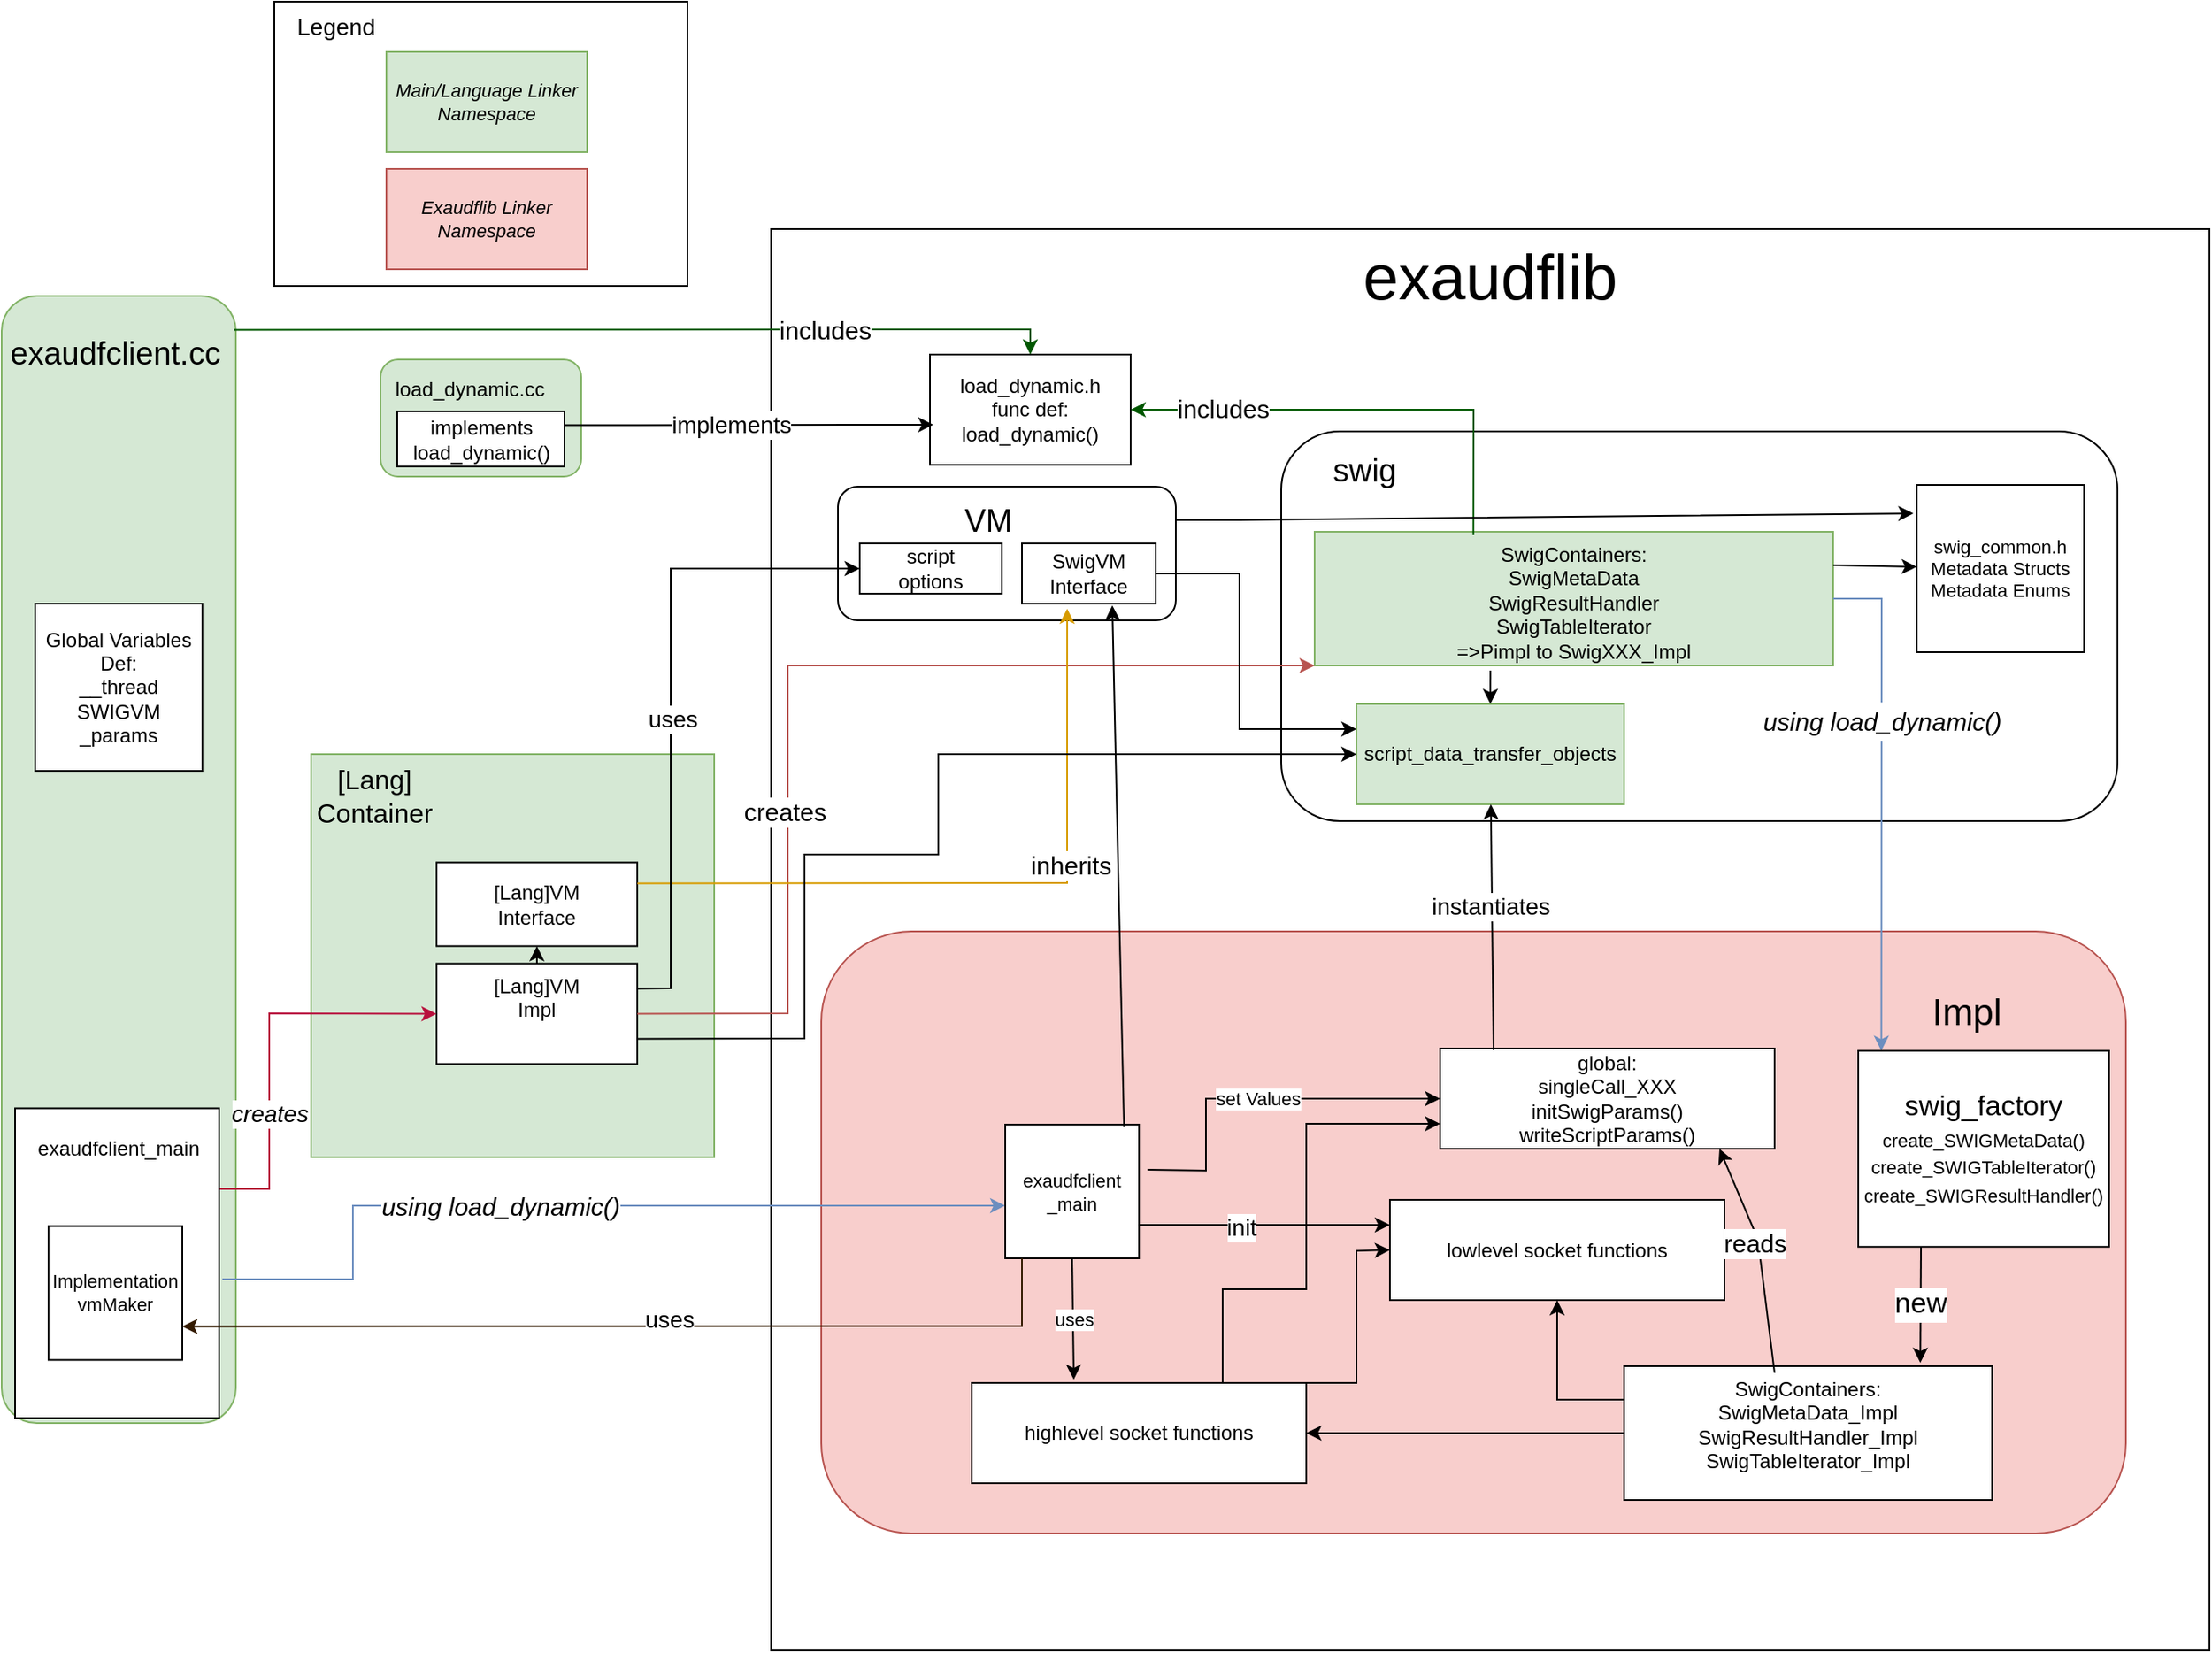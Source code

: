 <mxfile version="15.7.3" type="device"><diagram id="nevctVhz-Kq-i1wnvgdU" name="Page-1"><mxGraphModel dx="2272" dy="873" grid="1" gridSize="10" guides="1" tooltips="1" connect="1" arrows="1" fold="1" page="1" pageScale="1" pageWidth="850" pageHeight="1100" math="0" shadow="0"><root><mxCell id="0"/><mxCell id="1" parent="0"/><mxCell id="2rGIErNIvZjB_o-U5Esv-18" value="" style="rounded=1;whiteSpace=wrap;html=1;fontSize=14;fillColor=#d5e8d4;strokeColor=#82b366;" parent="1" vertex="1"><mxGeometry x="-130" y="186" width="140" height="674" as="geometry"/></mxCell><mxCell id="2rGIErNIvZjB_o-U5Esv-14" value="" style="rounded=0;whiteSpace=wrap;html=1;fontSize=11;" parent="1" vertex="1"><mxGeometry x="33" y="10" width="247" height="170" as="geometry"/></mxCell><mxCell id="g6DPoprJkpT_k_5B_9V3-3" value="" style="whiteSpace=wrap;html=1;aspect=fixed;fillColor=#d5e8d4;strokeColor=#82b366;" parent="1" vertex="1"><mxGeometry x="55" y="460" width="241" height="241" as="geometry"/></mxCell><mxCell id="wR0pEY7ldava1y1HU197-2" value="&lt;font style=&quot;font-size: 38px&quot;&gt;exaudflib&lt;/font&gt;" style="rounded=0;whiteSpace=wrap;html=1;verticalAlign=top;" parent="1" vertex="1"><mxGeometry x="330" y="146" width="860" height="850" as="geometry"/></mxCell><mxCell id="g6DPoprJkpT_k_5B_9V3-8" value="" style="rounded=1;whiteSpace=wrap;html=1;fillColor=#f8cecc;strokeColor=#b85450;" parent="1" vertex="1"><mxGeometry x="360" y="566" width="780" height="360" as="geometry"/></mxCell><mxCell id="wR0pEY7ldava1y1HU197-3" value="highlevel socket functions" style="rounded=0;whiteSpace=wrap;html=1;" parent="1" vertex="1"><mxGeometry x="450" y="836" width="200" height="60" as="geometry"/></mxCell><mxCell id="wR0pEY7ldava1y1HU197-6" value="[Lang]VM &lt;br&gt;Interface" style="rounded=0;whiteSpace=wrap;html=1;" parent="1" vertex="1"><mxGeometry x="130" y="524.75" width="120" height="50" as="geometry"/></mxCell><mxCell id="wR0pEY7ldava1y1HU197-10" value="[Lang]VM&lt;br&gt;Impl" style="rounded=0;whiteSpace=wrap;html=1;verticalAlign=top;" parent="1" vertex="1"><mxGeometry x="130" y="585.25" width="120" height="60" as="geometry"/></mxCell><mxCell id="wR0pEY7ldava1y1HU197-11" value="" style="endArrow=classic;html=1;rounded=0;" parent="1" source="wR0pEY7ldava1y1HU197-10" target="wR0pEY7ldava1y1HU197-6" edge="1"><mxGeometry width="50" height="50" relative="1" as="geometry"><mxPoint x="400" y="491" as="sourcePoint"/><mxPoint x="450" y="441" as="targetPoint"/></mxGeometry></mxCell><mxCell id="wR0pEY7ldava1y1HU197-23" value="" style="endArrow=classic;html=1;rounded=0;exitX=1.016;exitY=0.552;exitDx=0;exitDy=0;entryX=0;entryY=0.606;entryDx=0;entryDy=0;fillColor=#dae8fc;strokeColor=#6c8ebf;entryPerimeter=0;exitPerimeter=0;" parent="1" source="GE9PfECtuVM2UXLXO4Iz-15" target="2uRbtBdVkFDYDPmk-OpT-9" edge="1"><mxGeometry width="50" height="50" relative="1" as="geometry"><mxPoint x="-0.48" y="382.04" as="sourcePoint"/><mxPoint x="460" y="420" as="targetPoint"/><Array as="points"><mxPoint x="80" y="774"/><mxPoint x="80" y="730"/><mxPoint x="270" y="730"/></Array></mxGeometry></mxCell><mxCell id="2rGIErNIvZjB_o-U5Esv-33" value="using load_dynamic()" style="edgeLabel;html=1;align=center;verticalAlign=middle;resizable=0;points=[];fontSize=15;fontStyle=2" parent="wR0pEY7ldava1y1HU197-23" vertex="1" connectable="0"><mxGeometry x="-0.182" relative="1" as="geometry"><mxPoint as="offset"/></mxGeometry></mxCell><mxCell id="wR0pEY7ldava1y1HU197-24" value="uses" style="endArrow=classic;html=1;rounded=0;exitX=0.5;exitY=1;exitDx=0;exitDy=0;entryX=0.305;entryY=-0.033;entryDx=0;entryDy=0;entryPerimeter=0;" parent="1" source="2uRbtBdVkFDYDPmk-OpT-9" target="wR0pEY7ldava1y1HU197-3" edge="1"><mxGeometry width="50" height="50" relative="1" as="geometry"><mxPoint x="410" y="616" as="sourcePoint"/><mxPoint x="460" y="566" as="targetPoint"/><Array as="points"/></mxGeometry></mxCell><mxCell id="2uRbtBdVkFDYDPmk-OpT-5" value="" style="rounded=1;whiteSpace=wrap;html=1;fontSize=11;" parent="1" vertex="1"><mxGeometry x="635" y="267" width="500" height="233" as="geometry"/></mxCell><mxCell id="wR0pEY7ldava1y1HU197-26" style="edgeStyle=orthogonalEdgeStyle;rounded=0;orthogonalLoop=1;jettySize=auto;html=1;entryX=1;entryY=0.5;entryDx=0;entryDy=0;" parent="1" source="wR0pEY7ldava1y1HU197-25" target="wR0pEY7ldava1y1HU197-3" edge="1"><mxGeometry relative="1" as="geometry"/></mxCell><mxCell id="wR0pEY7ldava1y1HU197-25" value="SwigContainers:&lt;br&gt;SwigMetaData_Impl&lt;br&gt;SwigResultHandler_Impl&lt;br&gt;SwigTableIterator_Impl&lt;br&gt;" style="rounded=0;whiteSpace=wrap;html=1;verticalAlign=top;" parent="1" vertex="1"><mxGeometry x="840" y="826" width="220" height="80" as="geometry"/></mxCell><mxCell id="g6DPoprJkpT_k_5B_9V3-4" value="[Lang] Container" style="text;html=1;strokeColor=none;fillColor=none;align=center;verticalAlign=middle;whiteSpace=wrap;rounded=0;fontSize=16;" parent="1" vertex="1"><mxGeometry x="63" y="470" width="60" height="30" as="geometry"/></mxCell><mxCell id="g6DPoprJkpT_k_5B_9V3-7" value="Impl" style="text;html=1;strokeColor=none;fillColor=none;align=center;verticalAlign=middle;whiteSpace=wrap;rounded=0;fontSize=22;" parent="1" vertex="1"><mxGeometry x="1015" y="600.25" width="60" height="30" as="geometry"/></mxCell><mxCell id="g6DPoprJkpT_k_5B_9V3-9" value="SwigContainers:&lt;br&gt;SwigMetaData&lt;br&gt;SwigResultHandler&lt;br&gt;SwigTableIterator&lt;br&gt;=&amp;gt;Pimpl to SwigXXX_Impl" style="rounded=0;whiteSpace=wrap;html=1;verticalAlign=top;fillColor=#d5e8d4;strokeColor=#82b366;" parent="1" vertex="1"><mxGeometry x="655" y="327" width="310" height="80" as="geometry"/></mxCell><mxCell id="g6DPoprJkpT_k_5B_9V3-10" value="creates" style="endArrow=classic;html=1;rounded=0;exitX=0.5;exitY=0;exitDx=0;exitDy=0;entryX=0;entryY=0.5;entryDx=0;entryDy=0;fillColor=#f8cecc;strokeColor=#B8113D;fontStyle=2;fontSize=14;" parent="1" target="wR0pEY7ldava1y1HU197-10" edge="1" source="2uRbtBdVkFDYDPmk-OpT-8"><mxGeometry width="50" height="50" relative="1" as="geometry"><mxPoint x="2.04" y="529.7" as="sourcePoint"/><mxPoint x="520" y="550" as="targetPoint"/><Array as="points"><mxPoint x="-62" y="720"/><mxPoint x="30" y="720"/><mxPoint x="30" y="615"/></Array></mxGeometry></mxCell><mxCell id="g6DPoprJkpT_k_5B_9V3-12" value="load_dynamic.h&lt;br&gt;func def:&lt;br&gt;load_dynamic()" style="rounded=0;whiteSpace=wrap;html=1;" parent="1" vertex="1"><mxGeometry x="425" y="221" width="120" height="66" as="geometry"/></mxCell><mxCell id="g6DPoprJkpT_k_5B_9V3-14" value="" style="endArrow=classic;html=1;rounded=0;entryX=1;entryY=0.5;entryDx=0;entryDy=0;exitX=0.306;exitY=0.025;exitDx=0;exitDy=0;exitPerimeter=0;fillColor=#008a00;strokeColor=#005700;" parent="1" source="g6DPoprJkpT_k_5B_9V3-9" target="g6DPoprJkpT_k_5B_9V3-12" edge="1"><mxGeometry width="50" height="50" relative="1" as="geometry"><mxPoint x="750" y="320" as="sourcePoint"/><mxPoint x="520" y="566" as="targetPoint"/><Array as="points"><mxPoint x="750" y="254"/></Array></mxGeometry></mxCell><mxCell id="GE9PfECtuVM2UXLXO4Iz-30" value="includes" style="edgeLabel;html=1;align=center;verticalAlign=middle;resizable=0;points=[];fontSize=15;" vertex="1" connectable="0" parent="g6DPoprJkpT_k_5B_9V3-14"><mxGeometry x="0.607" y="-1" relative="1" as="geometry"><mxPoint as="offset"/></mxGeometry></mxCell><mxCell id="g6DPoprJkpT_k_5B_9V3-16" value="" style="endArrow=classic;html=1;rounded=0;fillColor=#dae8fc;strokeColor=#6c8ebf;exitX=1;exitY=0.5;exitDx=0;exitDy=0;entryX=0.092;entryY=0;entryDx=0;entryDy=0;entryPerimeter=0;" parent="1" target="GE9PfECtuVM2UXLXO4Iz-38" edge="1" source="g6DPoprJkpT_k_5B_9V3-9"><mxGeometry width="50" height="50" relative="1" as="geometry"><mxPoint x="960" y="410" as="sourcePoint"/><mxPoint x="980" y="830" as="targetPoint"/><Array as="points"><mxPoint x="994" y="367"/></Array></mxGeometry></mxCell><mxCell id="2rGIErNIvZjB_o-U5Esv-28" value="&lt;font style=&quot;font-size: 15px&quot;&gt;&lt;i&gt;using load_dynamic()&lt;/i&gt;&lt;/font&gt;" style="edgeLabel;html=1;align=center;verticalAlign=middle;resizable=0;points=[];fontSize=19;" parent="g6DPoprJkpT_k_5B_9V3-16" vertex="1" connectable="0"><mxGeometry x="-0.32" relative="1" as="geometry"><mxPoint as="offset"/></mxGeometry></mxCell><mxCell id="2uRbtBdVkFDYDPmk-OpT-3" value="Global Variables&lt;br&gt;Def:&lt;br&gt;__thread SWIGVM _params" style="whiteSpace=wrap;html=1;aspect=fixed;" parent="1" vertex="1"><mxGeometry x="-110" y="370" width="100" height="100" as="geometry"/></mxCell><mxCell id="2uRbtBdVkFDYDPmk-OpT-6" value="swig_common.h&lt;br&gt;Metadata Structs&lt;br&gt;Metadata Enums" style="whiteSpace=wrap;html=1;aspect=fixed;fontSize=11;" parent="1" vertex="1"><mxGeometry x="1015" y="299" width="100" height="100" as="geometry"/></mxCell><mxCell id="2uRbtBdVkFDYDPmk-OpT-9" value="exaudfclient&lt;br&gt;_main" style="whiteSpace=wrap;html=1;aspect=fixed;fontSize=11;" parent="1" vertex="1"><mxGeometry x="470" y="681.5" width="80" height="80" as="geometry"/></mxCell><mxCell id="2uRbtBdVkFDYDPmk-OpT-11" value="" style="endArrow=classic;html=1;rounded=0;fontSize=11;entryX=0;entryY=1;entryDx=0;entryDy=0;startArrow=none;startFill=0;fillColor=#f8cecc;strokeColor=#b85450;exitX=1;exitY=0.5;exitDx=0;exitDy=0;" parent="1" source="wR0pEY7ldava1y1HU197-10" target="g6DPoprJkpT_k_5B_9V3-9" edge="1"><mxGeometry width="50" height="50" relative="1" as="geometry"><mxPoint x="572.066" y="461" as="sourcePoint"/><mxPoint x="480" y="426" as="targetPoint"/><Array as="points"><mxPoint x="340" y="615"/><mxPoint x="340" y="407"/></Array></mxGeometry></mxCell><mxCell id="2rGIErNIvZjB_o-U5Esv-29" value="creates" style="edgeLabel;html=1;align=center;verticalAlign=middle;resizable=0;points=[];fontSize=15;" parent="2uRbtBdVkFDYDPmk-OpT-11" vertex="1" connectable="0"><mxGeometry x="-0.31" y="2" relative="1" as="geometry"><mxPoint as="offset"/></mxGeometry></mxCell><mxCell id="2rGIErNIvZjB_o-U5Esv-1" value="lowlevel socket functions" style="rounded=0;whiteSpace=wrap;html=1;" parent="1" vertex="1"><mxGeometry x="700" y="726.5" width="200" height="60" as="geometry"/></mxCell><mxCell id="2rGIErNIvZjB_o-U5Esv-2" value="" style="endArrow=classic;html=1;rounded=0;fontSize=11;exitX=1;exitY=0;exitDx=0;exitDy=0;entryX=0;entryY=0.5;entryDx=0;entryDy=0;" parent="1" source="wR0pEY7ldava1y1HU197-3" target="2rGIErNIvZjB_o-U5Esv-1" edge="1"><mxGeometry width="50" height="50" relative="1" as="geometry"><mxPoint x="470" y="506" as="sourcePoint"/><mxPoint x="520" y="456" as="targetPoint"/><Array as="points"><mxPoint x="680" y="836"/><mxPoint x="680" y="757"/></Array></mxGeometry></mxCell><mxCell id="2rGIErNIvZjB_o-U5Esv-3" value="" style="endArrow=classic;html=1;rounded=0;fontSize=11;exitX=0;exitY=0.25;exitDx=0;exitDy=0;" parent="1" source="wR0pEY7ldava1y1HU197-25" target="2rGIErNIvZjB_o-U5Esv-1" edge="1"><mxGeometry width="50" height="50" relative="1" as="geometry"><mxPoint x="470" y="506" as="sourcePoint"/><mxPoint x="520" y="456" as="targetPoint"/><Array as="points"><mxPoint x="800" y="846"/></Array></mxGeometry></mxCell><mxCell id="2rGIErNIvZjB_o-U5Esv-4" value="" style="endArrow=classic;html=1;rounded=0;fontSize=11;exitX=1;exitY=0.75;exitDx=0;exitDy=0;entryX=0;entryY=0.25;entryDx=0;entryDy=0;" parent="1" source="2uRbtBdVkFDYDPmk-OpT-9" target="2rGIErNIvZjB_o-U5Esv-1" edge="1"><mxGeometry width="50" height="50" relative="1" as="geometry"><mxPoint x="470" y="506" as="sourcePoint"/><mxPoint x="520" y="456" as="targetPoint"/><Array as="points"/></mxGeometry></mxCell><mxCell id="GE9PfECtuVM2UXLXO4Iz-1" value="init" style="edgeLabel;html=1;align=center;verticalAlign=middle;resizable=0;points=[];fontSize=14;" vertex="1" connectable="0" parent="2rGIErNIvZjB_o-U5Esv-4"><mxGeometry x="-0.184" y="-1" relative="1" as="geometry"><mxPoint as="offset"/></mxGeometry></mxCell><mxCell id="2rGIErNIvZjB_o-U5Esv-5" value="global:&lt;br&gt;singleCall_XXX&lt;br&gt;initSwigParams()&lt;br&gt;writeScriptParams()" style="rounded=0;whiteSpace=wrap;html=1;" parent="1" vertex="1"><mxGeometry x="730" y="636" width="200" height="60" as="geometry"/></mxCell><mxCell id="2rGIErNIvZjB_o-U5Esv-6" value="" style="endArrow=classic;html=1;rounded=0;fontSize=11;entryX=0;entryY=0.75;entryDx=0;entryDy=0;exitX=0.75;exitY=0;exitDx=0;exitDy=0;" parent="1" source="wR0pEY7ldava1y1HU197-3" target="2rGIErNIvZjB_o-U5Esv-5" edge="1"><mxGeometry width="50" height="50" relative="1" as="geometry"><mxPoint x="470" y="476" as="sourcePoint"/><mxPoint x="520" y="426" as="targetPoint"/><Array as="points"><mxPoint x="600" y="780"/><mxPoint x="650" y="780"/><mxPoint x="650" y="681"/></Array></mxGeometry></mxCell><mxCell id="2rGIErNIvZjB_o-U5Esv-7" value="" style="endArrow=classic;html=1;rounded=0;fontSize=11;entryX=0.835;entryY=1;entryDx=0;entryDy=0;exitX=0.409;exitY=0.05;exitDx=0;exitDy=0;exitPerimeter=0;entryPerimeter=0;" parent="1" source="wR0pEY7ldava1y1HU197-25" target="2rGIErNIvZjB_o-U5Esv-5" edge="1"><mxGeometry width="50" height="50" relative="1" as="geometry"><mxPoint x="470" y="476" as="sourcePoint"/><mxPoint x="520" y="426" as="targetPoint"/><Array as="points"><mxPoint x="920" y="750"/></Array></mxGeometry></mxCell><mxCell id="GE9PfECtuVM2UXLXO4Iz-32" value="reads" style="edgeLabel;html=1;align=center;verticalAlign=middle;resizable=0;points=[];fontSize=15;" vertex="1" connectable="0" parent="2rGIErNIvZjB_o-U5Esv-7"><mxGeometry x="0.133" y="2" relative="1" as="geometry"><mxPoint as="offset"/></mxGeometry></mxCell><mxCell id="2rGIErNIvZjB_o-U5Esv-9" value="set Values" style="endArrow=classic;html=1;rounded=0;fontSize=11;exitX=1.063;exitY=0.338;exitDx=0;exitDy=0;entryX=0;entryY=0.5;entryDx=0;entryDy=0;exitPerimeter=0;" parent="1" source="2uRbtBdVkFDYDPmk-OpT-9" target="2rGIErNIvZjB_o-U5Esv-5" edge="1"><mxGeometry width="50" height="50" relative="1" as="geometry"><mxPoint x="470" y="476" as="sourcePoint"/><mxPoint x="520" y="426" as="targetPoint"/><Array as="points"><mxPoint x="590" y="709"/><mxPoint x="590" y="666"/></Array></mxGeometry></mxCell><mxCell id="2rGIErNIvZjB_o-U5Esv-11" value="Main/Language Linker Namespace" style="rounded=0;whiteSpace=wrap;html=1;fontSize=11;fillColor=#d5e8d4;strokeColor=#82b366;fontStyle=2" parent="1" vertex="1"><mxGeometry x="100" y="40" width="120" height="60" as="geometry"/></mxCell><mxCell id="2rGIErNIvZjB_o-U5Esv-12" value="Exaudflib Linker Namespace" style="rounded=0;whiteSpace=wrap;html=1;fontSize=11;fillColor=#f8cecc;strokeColor=#b85450;fontStyle=2" parent="1" vertex="1"><mxGeometry x="100" y="110" width="120" height="60" as="geometry"/></mxCell><mxCell id="2rGIErNIvZjB_o-U5Esv-16" value="Legend" style="text;html=1;strokeColor=none;fillColor=none;align=center;verticalAlign=middle;whiteSpace=wrap;rounded=0;fontSize=14;" parent="1" vertex="1"><mxGeometry x="40" y="10" width="60" height="30" as="geometry"/></mxCell><mxCell id="2rGIErNIvZjB_o-U5Esv-19" value="exaudfclient.cc" style="text;html=1;strokeColor=none;fillColor=none;align=center;verticalAlign=middle;whiteSpace=wrap;rounded=0;fontSize=19;" parent="1" vertex="1"><mxGeometry x="-92" y="206" width="60" height="30" as="geometry"/></mxCell><mxCell id="2rGIErNIvZjB_o-U5Esv-20" value="swig" style="text;html=1;strokeColor=none;fillColor=none;align=center;verticalAlign=middle;whiteSpace=wrap;rounded=0;fontSize=19;" parent="1" vertex="1"><mxGeometry x="655" y="276" width="60" height="30" as="geometry"/></mxCell><mxCell id="2rGIErNIvZjB_o-U5Esv-21" value="" style="rounded=1;whiteSpace=wrap;html=1;fontSize=19;" parent="1" vertex="1"><mxGeometry x="370" y="300" width="202" height="80" as="geometry"/></mxCell><mxCell id="wR0pEY7ldava1y1HU197-7" value="SwigVM Interface" style="rounded=0;whiteSpace=wrap;html=1;" parent="1" vertex="1"><mxGeometry x="480" y="334" width="80" height="36" as="geometry"/></mxCell><mxCell id="2rGIErNIvZjB_o-U5Esv-22" value="VM" style="text;html=1;strokeColor=none;fillColor=none;align=center;verticalAlign=middle;whiteSpace=wrap;rounded=0;fontSize=19;" parent="1" vertex="1"><mxGeometry x="430" y="306" width="60" height="30" as="geometry"/></mxCell><mxCell id="wR0pEY7ldava1y1HU197-12" value="" style="endArrow=none;html=1;rounded=0;exitX=0.338;exitY=1.083;exitDx=0;exitDy=0;entryX=1;entryY=0.25;entryDx=0;entryDy=0;fillColor=#ffe6cc;strokeColor=#d79b00;startArrow=classic;startFill=1;endFill=0;exitPerimeter=0;" parent="1" source="wR0pEY7ldava1y1HU197-7" target="wR0pEY7ldava1y1HU197-6" edge="1"><mxGeometry width="50" height="50" relative="1" as="geometry"><mxPoint x="400" y="360" as="sourcePoint"/><mxPoint x="450" y="310" as="targetPoint"/><Array as="points"><mxPoint x="507" y="460"/><mxPoint x="507" y="537"/></Array></mxGeometry></mxCell><mxCell id="2rGIErNIvZjB_o-U5Esv-35" value="inherits" style="edgeLabel;html=1;align=center;verticalAlign=middle;resizable=0;points=[];fontSize=15;" parent="wR0pEY7ldava1y1HU197-12" vertex="1" connectable="0"><mxGeometry x="-0.274" y="2" relative="1" as="geometry"><mxPoint as="offset"/></mxGeometry></mxCell><mxCell id="GE9PfECtuVM2UXLXO4Iz-2" value="" style="endArrow=classic;html=1;rounded=0;exitX=1;exitY=0.25;exitDx=0;exitDy=0;" edge="1" parent="1" source="g6DPoprJkpT_k_5B_9V3-9" target="2uRbtBdVkFDYDPmk-OpT-6"><mxGeometry width="50" height="50" relative="1" as="geometry"><mxPoint x="480" y="540" as="sourcePoint"/><mxPoint x="530" y="490" as="targetPoint"/></mxGeometry></mxCell><mxCell id="GE9PfECtuVM2UXLXO4Iz-4" value="" style="endArrow=classic;html=1;rounded=0;entryX=-0.02;entryY=0.17;entryDx=0;entryDy=0;exitX=1;exitY=0.25;exitDx=0;exitDy=0;entryPerimeter=0;" edge="1" parent="1" source="2rGIErNIvZjB_o-U5Esv-21" target="2uRbtBdVkFDYDPmk-OpT-6"><mxGeometry width="50" height="50" relative="1" as="geometry"><mxPoint x="320" y="380" as="sourcePoint"/><mxPoint x="370" y="330" as="targetPoint"/><Array as="points"><mxPoint x="610" y="320"/></Array></mxGeometry></mxCell><mxCell id="g6DPoprJkpT_k_5B_9V3-15" value="" style="endArrow=classic;html=1;rounded=0;entryX=0.675;entryY=1.028;entryDx=0;entryDy=0;exitX=0.888;exitY=0.019;exitDx=0;exitDy=0;exitPerimeter=0;entryPerimeter=0;" parent="1" source="2uRbtBdVkFDYDPmk-OpT-9" target="wR0pEY7ldava1y1HU197-7" edge="1"><mxGeometry width="50" height="50" relative="1" as="geometry"><mxPoint x="520" y="670" as="sourcePoint"/><mxPoint x="520" y="506" as="targetPoint"/><Array as="points"/></mxGeometry></mxCell><mxCell id="GE9PfECtuVM2UXLXO4Iz-9" value="script&lt;br&gt;options" style="rounded=0;whiteSpace=wrap;html=1;" vertex="1" parent="1"><mxGeometry x="383" y="334" width="85" height="30" as="geometry"/></mxCell><mxCell id="GE9PfECtuVM2UXLXO4Iz-11" value="" style="rounded=1;whiteSpace=wrap;html=1;fillColor=#d5e8d4;strokeColor=#82b366;" vertex="1" parent="1"><mxGeometry x="96.5" y="224" width="120" height="70" as="geometry"/></mxCell><mxCell id="GE9PfECtuVM2UXLXO4Iz-12" value="load_dynamic.cc" style="text;html=1;strokeColor=none;fillColor=none;align=center;verticalAlign=middle;whiteSpace=wrap;rounded=0;" vertex="1" parent="1"><mxGeometry x="120" y="227" width="60" height="30" as="geometry"/></mxCell><mxCell id="GE9PfECtuVM2UXLXO4Iz-14" value="implements&lt;br&gt;load_dynamic()" style="rounded=0;whiteSpace=wrap;html=1;" vertex="1" parent="1"><mxGeometry x="106.5" y="255" width="100" height="33" as="geometry"/></mxCell><mxCell id="GE9PfECtuVM2UXLXO4Iz-15" value="" style="rounded=0;whiteSpace=wrap;html=1;" vertex="1" parent="1"><mxGeometry x="-122" y="671.75" width="122" height="185.25" as="geometry"/></mxCell><mxCell id="2uRbtBdVkFDYDPmk-OpT-8" value="Implementation&lt;br&gt;vmMaker" style="whiteSpace=wrap;html=1;aspect=fixed;fontSize=11;" parent="1" vertex="1"><mxGeometry x="-102" y="742.25" width="80" height="80" as="geometry"/></mxCell><mxCell id="GE9PfECtuVM2UXLXO4Iz-16" value="exaudfclient_main" style="text;html=1;strokeColor=none;fillColor=none;align=center;verticalAlign=middle;whiteSpace=wrap;rounded=0;" vertex="1" parent="1"><mxGeometry x="-90" y="681" width="60" height="30" as="geometry"/></mxCell><mxCell id="2rGIErNIvZjB_o-U5Esv-34" value="" style="endArrow=classic;html=1;rounded=0;fontSize=15;strokeColor=#331A00;exitX=0.125;exitY=1;exitDx=0;exitDy=0;entryX=1;entryY=0.75;entryDx=0;entryDy=0;exitPerimeter=0;" parent="1" source="2uRbtBdVkFDYDPmk-OpT-9" target="2uRbtBdVkFDYDPmk-OpT-8" edge="1"><mxGeometry width="50" height="50" relative="1" as="geometry"><mxPoint x="470" y="540" as="sourcePoint"/><mxPoint x="520" y="490" as="targetPoint"/><Array as="points"><mxPoint x="480" y="802"/></Array></mxGeometry></mxCell><mxCell id="GE9PfECtuVM2UXLXO4Iz-17" value="uses" style="edgeLabel;html=1;align=center;verticalAlign=middle;resizable=0;points=[];fontSize=14;" vertex="1" connectable="0" parent="2rGIErNIvZjB_o-U5Esv-34"><mxGeometry x="-0.071" y="-4" relative="1" as="geometry"><mxPoint as="offset"/></mxGeometry></mxCell><mxCell id="GE9PfECtuVM2UXLXO4Iz-20" value="" style="endArrow=classic;html=1;rounded=0;entryX=0;entryY=0.5;entryDx=0;entryDy=0;exitX=1;exitY=0.25;exitDx=0;exitDy=0;" edge="1" parent="1" source="wR0pEY7ldava1y1HU197-10" target="GE9PfECtuVM2UXLXO4Iz-9"><mxGeometry width="50" height="50" relative="1" as="geometry"><mxPoint x="150" y="410" as="sourcePoint"/><mxPoint x="200" y="360" as="targetPoint"/><Array as="points"><mxPoint x="270" y="600"/><mxPoint x="270" y="349"/></Array></mxGeometry></mxCell><mxCell id="GE9PfECtuVM2UXLXO4Iz-21" value="uses" style="edgeLabel;html=1;align=center;verticalAlign=middle;resizable=0;points=[];fontSize=14;" vertex="1" connectable="0" parent="GE9PfECtuVM2UXLXO4Iz-20"><mxGeometry x="-0.057" y="-1" relative="1" as="geometry"><mxPoint as="offset"/></mxGeometry></mxCell><mxCell id="g6DPoprJkpT_k_5B_9V3-13" value="" style="endArrow=classic;html=1;rounded=0;exitX=1;exitY=0.25;exitDx=0;exitDy=0;entryX=0.017;entryY=0.636;entryDx=0;entryDy=0;entryPerimeter=0;" parent="1" source="GE9PfECtuVM2UXLXO4Iz-14" target="g6DPoprJkpT_k_5B_9V3-12" edge="1"><mxGeometry width="50" height="50" relative="1" as="geometry"><mxPoint x="470" y="580" as="sourcePoint"/><mxPoint x="420" y="275" as="targetPoint"/></mxGeometry></mxCell><mxCell id="GE9PfECtuVM2UXLXO4Iz-22" value="implements" style="edgeLabel;html=1;align=center;verticalAlign=middle;resizable=0;points=[];fontSize=14;" vertex="1" connectable="0" parent="g6DPoprJkpT_k_5B_9V3-13"><mxGeometry x="-0.103" relative="1" as="geometry"><mxPoint as="offset"/></mxGeometry></mxCell><mxCell id="GE9PfECtuVM2UXLXO4Iz-23" value="script_data_transfer_objects" style="rounded=0;whiteSpace=wrap;html=1;fontSize=12;fillColor=#d5e8d4;strokeColor=#82b366;" vertex="1" parent="1"><mxGeometry x="680" y="430" width="160" height="60" as="geometry"/></mxCell><mxCell id="GE9PfECtuVM2UXLXO4Iz-24" value="" style="endArrow=classic;html=1;rounded=0;fontSize=12;exitX=0.993;exitY=0.03;exitDx=0;exitDy=0;exitPerimeter=0;entryX=0.5;entryY=0;entryDx=0;entryDy=0;fillColor=#008a00;strokeColor=#005700;" edge="1" parent="1" source="2rGIErNIvZjB_o-U5Esv-18" target="g6DPoprJkpT_k_5B_9V3-12"><mxGeometry width="50" height="50" relative="1" as="geometry"><mxPoint x="530" y="500" as="sourcePoint"/><mxPoint x="580" y="450" as="targetPoint"/><Array as="points"><mxPoint x="485" y="206"/></Array></mxGeometry></mxCell><mxCell id="GE9PfECtuVM2UXLXO4Iz-31" value="includes" style="edgeLabel;html=1;align=center;verticalAlign=middle;resizable=0;points=[];fontSize=15;" vertex="1" connectable="0" parent="GE9PfECtuVM2UXLXO4Iz-24"><mxGeometry x="0.436" relative="1" as="geometry"><mxPoint as="offset"/></mxGeometry></mxCell><mxCell id="GE9PfECtuVM2UXLXO4Iz-33" value="" style="endArrow=classic;html=1;rounded=0;fontSize=14;exitX=0.16;exitY=0.017;exitDx=0;exitDy=0;exitPerimeter=0;" edge="1" parent="1" source="2rGIErNIvZjB_o-U5Esv-5" target="GE9PfECtuVM2UXLXO4Iz-23"><mxGeometry width="50" height="50" relative="1" as="geometry"><mxPoint x="530" y="560" as="sourcePoint"/><mxPoint x="580" y="510" as="targetPoint"/></mxGeometry></mxCell><mxCell id="GE9PfECtuVM2UXLXO4Iz-37" value="instantiates" style="edgeLabel;html=1;align=center;verticalAlign=middle;resizable=0;points=[];fontSize=14;" vertex="1" connectable="0" parent="GE9PfECtuVM2UXLXO4Iz-33"><mxGeometry x="0.17" y="1" relative="1" as="geometry"><mxPoint as="offset"/></mxGeometry></mxCell><mxCell id="GE9PfECtuVM2UXLXO4Iz-34" value="" style="endArrow=classic;html=1;rounded=0;fontSize=14;exitX=1;exitY=0.75;exitDx=0;exitDy=0;entryX=0;entryY=0.5;entryDx=0;entryDy=0;" edge="1" parent="1" source="wR0pEY7ldava1y1HU197-10" target="GE9PfECtuVM2UXLXO4Iz-23"><mxGeometry width="50" height="50" relative="1" as="geometry"><mxPoint x="530" y="560" as="sourcePoint"/><mxPoint x="580" y="510" as="targetPoint"/><Array as="points"><mxPoint x="350" y="630"/><mxPoint x="350" y="520"/><mxPoint x="430" y="520"/><mxPoint x="430" y="460"/></Array></mxGeometry></mxCell><mxCell id="GE9PfECtuVM2UXLXO4Iz-35" value="" style="endArrow=classic;html=1;rounded=0;fontSize=14;exitX=0.339;exitY=1.038;exitDx=0;exitDy=0;exitPerimeter=0;" edge="1" parent="1" source="g6DPoprJkpT_k_5B_9V3-9" target="GE9PfECtuVM2UXLXO4Iz-23"><mxGeometry width="50" height="50" relative="1" as="geometry"><mxPoint x="770" y="410" as="sourcePoint"/><mxPoint x="580" y="510" as="targetPoint"/></mxGeometry></mxCell><mxCell id="GE9PfECtuVM2UXLXO4Iz-36" value="" style="endArrow=classic;html=1;rounded=0;fontSize=14;exitX=1;exitY=0.5;exitDx=0;exitDy=0;entryX=0;entryY=0.25;entryDx=0;entryDy=0;" edge="1" parent="1" source="wR0pEY7ldava1y1HU197-7" target="GE9PfECtuVM2UXLXO4Iz-23"><mxGeometry width="50" height="50" relative="1" as="geometry"><mxPoint x="530" y="560" as="sourcePoint"/><mxPoint x="580" y="510" as="targetPoint"/><Array as="points"><mxPoint x="610" y="352"/><mxPoint x="610" y="445"/></Array></mxGeometry></mxCell><mxCell id="GE9PfECtuVM2UXLXO4Iz-38" value="&lt;font style=&quot;font-size: 17px&quot;&gt;swig_factory&lt;/font&gt;&lt;br&gt;&lt;font style=&quot;font-size: 11px&quot;&gt;create_SWIGMetaData()&lt;br&gt;&lt;/font&gt;&lt;font style=&quot;font-size: 11px&quot;&gt;create_SWIGTableIterator()&lt;br&gt;&lt;/font&gt;&lt;font style=&quot;font-size: 11px&quot;&gt;create_SWIGResultHandler()&lt;/font&gt;" style="rounded=0;whiteSpace=wrap;html=1;fontSize=14;" vertex="1" parent="1"><mxGeometry x="980" y="637.38" width="150" height="117.25" as="geometry"/></mxCell><mxCell id="GE9PfECtuVM2UXLXO4Iz-39" value="new" style="endArrow=classic;html=1;rounded=0;fontSize=17;exitX=0.25;exitY=1;exitDx=0;exitDy=0;entryX=0.805;entryY=-0.025;entryDx=0;entryDy=0;entryPerimeter=0;" edge="1" parent="1" source="GE9PfECtuVM2UXLXO4Iz-38" target="wR0pEY7ldava1y1HU197-25"><mxGeometry width="50" height="50" relative="1" as="geometry"><mxPoint x="530" y="620" as="sourcePoint"/><mxPoint x="580" y="570" as="targetPoint"/></mxGeometry></mxCell></root></mxGraphModel></diagram></mxfile>